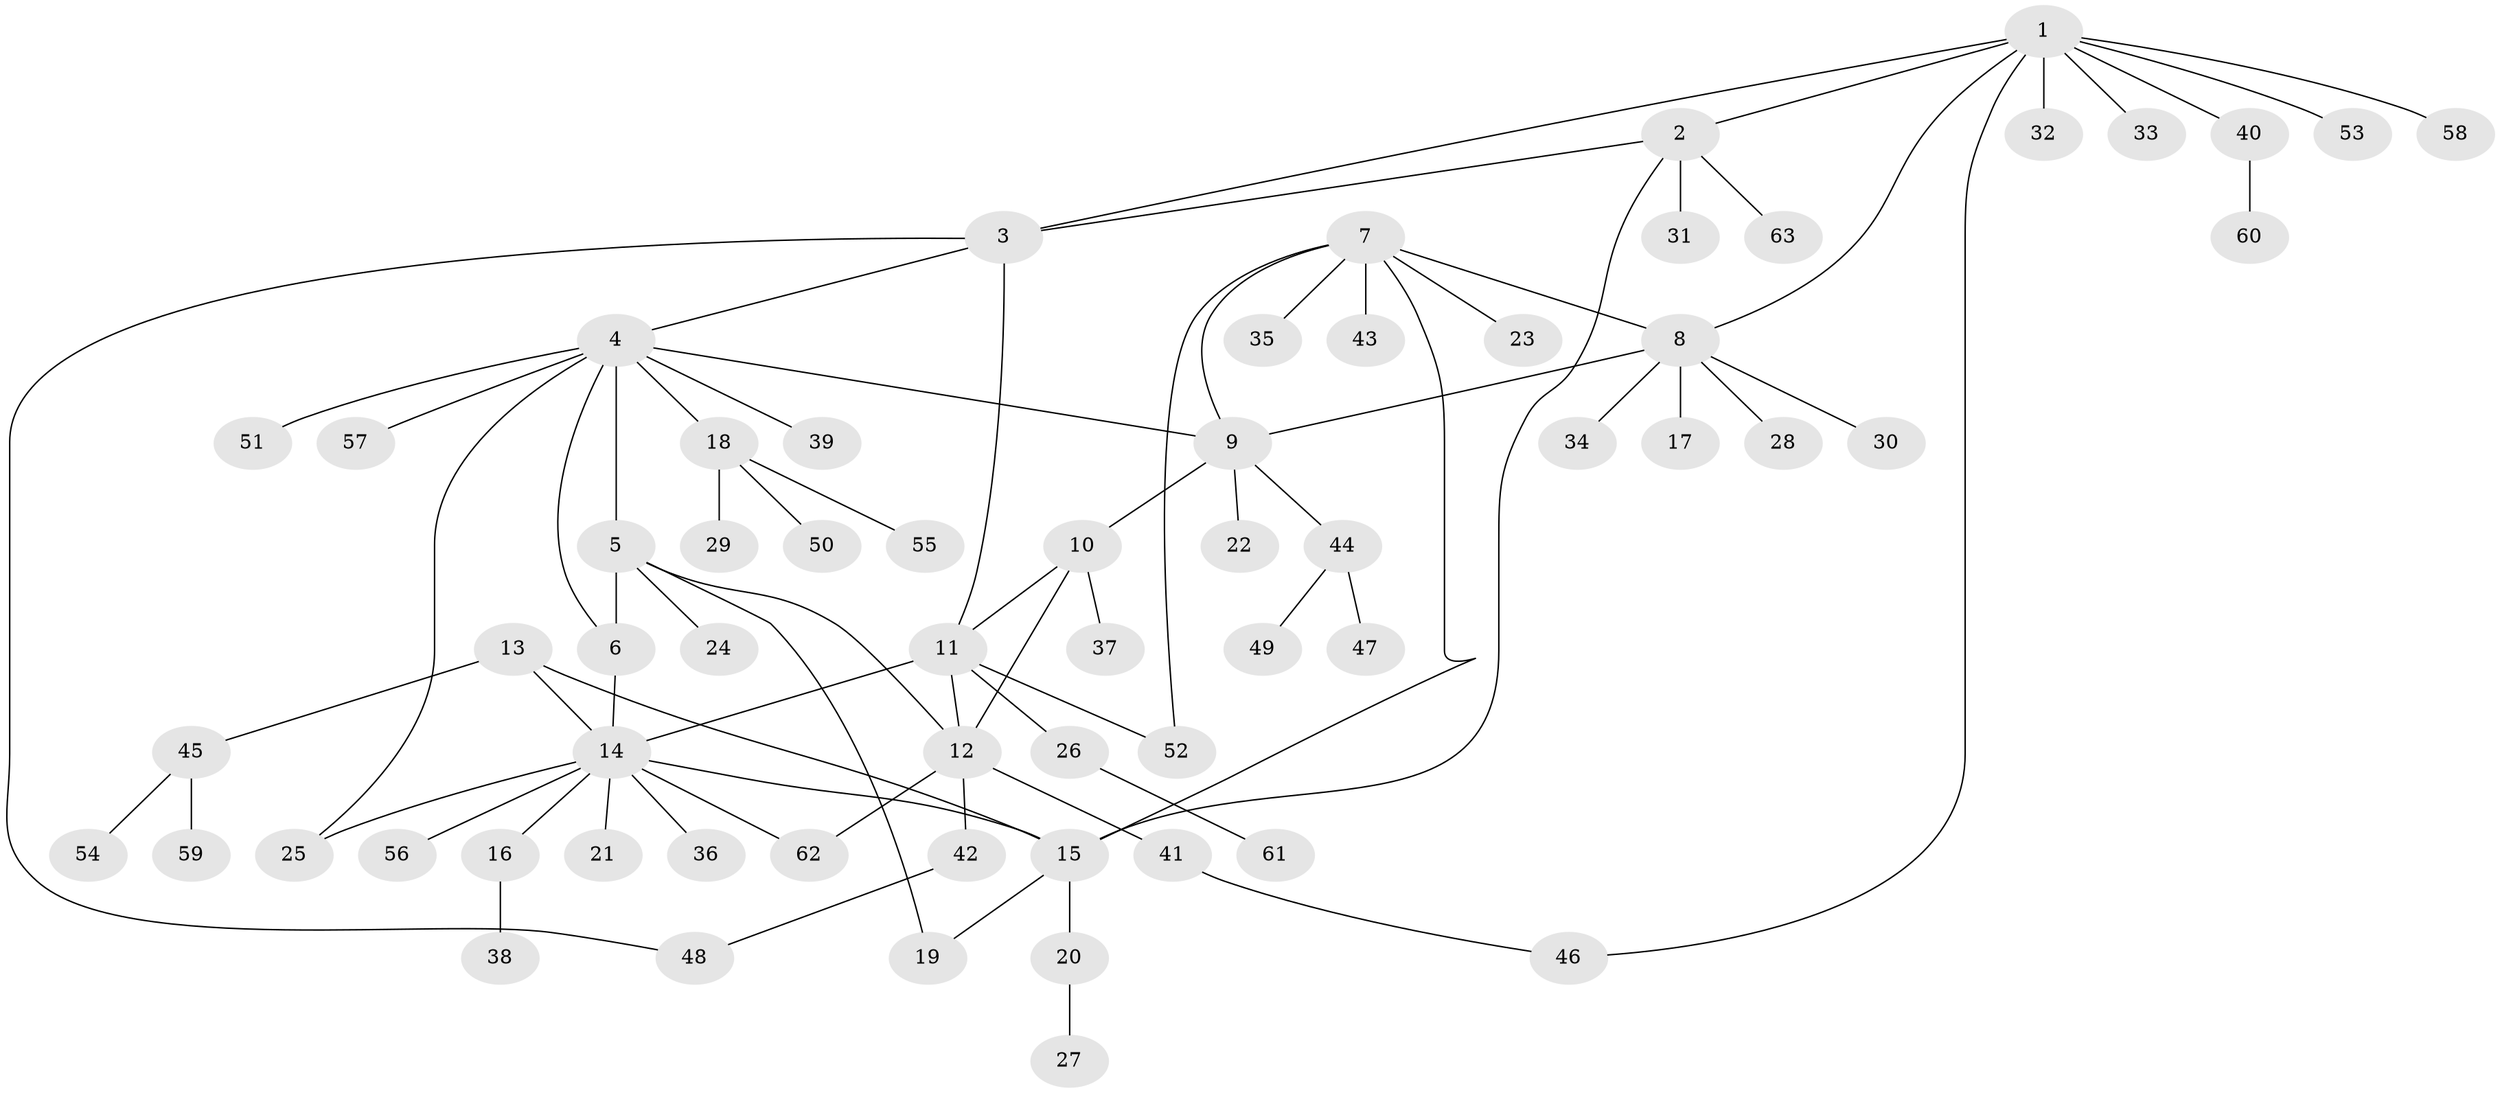 // coarse degree distribution, {8: 0.044444444444444446, 4: 0.022222222222222223, 5: 0.06666666666666667, 3: 0.08888888888888889, 6: 0.06666666666666667, 9: 0.022222222222222223, 10: 0.022222222222222223, 1: 0.5333333333333333, 2: 0.13333333333333333}
// Generated by graph-tools (version 1.1) at 2025/24/03/03/25 07:24:17]
// undirected, 63 vertices, 79 edges
graph export_dot {
graph [start="1"]
  node [color=gray90,style=filled];
  1;
  2;
  3;
  4;
  5;
  6;
  7;
  8;
  9;
  10;
  11;
  12;
  13;
  14;
  15;
  16;
  17;
  18;
  19;
  20;
  21;
  22;
  23;
  24;
  25;
  26;
  27;
  28;
  29;
  30;
  31;
  32;
  33;
  34;
  35;
  36;
  37;
  38;
  39;
  40;
  41;
  42;
  43;
  44;
  45;
  46;
  47;
  48;
  49;
  50;
  51;
  52;
  53;
  54;
  55;
  56;
  57;
  58;
  59;
  60;
  61;
  62;
  63;
  1 -- 2;
  1 -- 3;
  1 -- 8;
  1 -- 32;
  1 -- 33;
  1 -- 40;
  1 -- 46;
  1 -- 53;
  1 -- 58;
  2 -- 3;
  2 -- 15;
  2 -- 31;
  2 -- 63;
  3 -- 4;
  3 -- 11;
  3 -- 48;
  4 -- 5;
  4 -- 6;
  4 -- 9;
  4 -- 18;
  4 -- 25;
  4 -- 39;
  4 -- 51;
  4 -- 57;
  5 -- 6;
  5 -- 12;
  5 -- 19;
  5 -- 24;
  6 -- 14;
  7 -- 8;
  7 -- 9;
  7 -- 15;
  7 -- 23;
  7 -- 35;
  7 -- 43;
  7 -- 52;
  8 -- 9;
  8 -- 17;
  8 -- 28;
  8 -- 30;
  8 -- 34;
  9 -- 10;
  9 -- 22;
  9 -- 44;
  10 -- 11;
  10 -- 12;
  10 -- 37;
  11 -- 12;
  11 -- 14;
  11 -- 26;
  11 -- 52;
  12 -- 41;
  12 -- 42;
  12 -- 62;
  13 -- 14;
  13 -- 15;
  13 -- 45;
  14 -- 15;
  14 -- 16;
  14 -- 21;
  14 -- 25;
  14 -- 36;
  14 -- 56;
  14 -- 62;
  15 -- 19;
  15 -- 20;
  16 -- 38;
  18 -- 29;
  18 -- 50;
  18 -- 55;
  20 -- 27;
  26 -- 61;
  40 -- 60;
  41 -- 46;
  42 -- 48;
  44 -- 47;
  44 -- 49;
  45 -- 54;
  45 -- 59;
}
